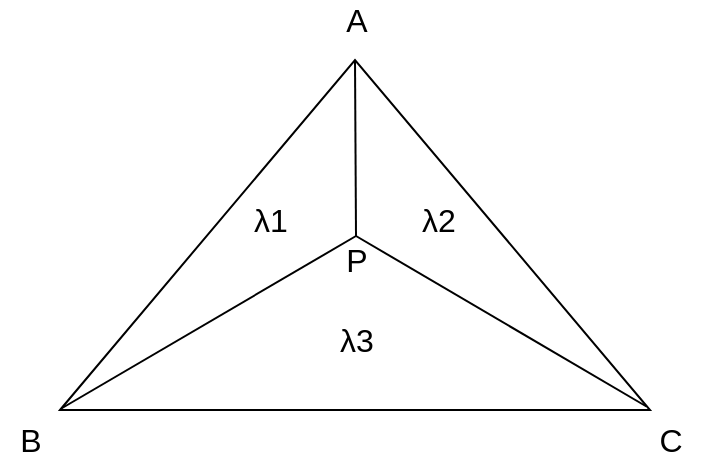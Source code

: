 <mxfile>
    <diagram id="RaTTPVC0k8meCuHwdyOm" name="第 1 页">
        <mxGraphModel dx="557" dy="718" grid="0" gridSize="10" guides="1" tooltips="1" connect="1" arrows="1" fold="1" page="1" pageScale="1" pageWidth="827" pageHeight="1169" background="none" math="0" shadow="0">
            <root>
                <mxCell id="0"/>
                <mxCell id="1" parent="0"/>
                <mxCell id="375" value="" style="triangle;whiteSpace=wrap;html=1;rotation=-90;" vertex="1" parent="1">
                    <mxGeometry x="300" y="180" width="175" height="295" as="geometry"/>
                </mxCell>
                <mxCell id="377" value="" style="endArrow=none;html=1;entryX=1;entryY=0.5;entryDx=0;entryDy=0;" edge="1" parent="1" target="375">
                    <mxGeometry width="50" height="50" relative="1" as="geometry">
                        <mxPoint x="388" y="328" as="sourcePoint"/>
                        <mxPoint x="380" y="330" as="targetPoint"/>
                    </mxGeometry>
                </mxCell>
                <mxCell id="378" value="" style="endArrow=none;html=1;exitX=0.005;exitY=0.003;exitDx=0;exitDy=0;exitPerimeter=0;" edge="1" parent="1" source="375">
                    <mxGeometry width="50" height="50" relative="1" as="geometry">
                        <mxPoint x="330" y="420" as="sourcePoint"/>
                        <mxPoint x="388" y="328" as="targetPoint"/>
                    </mxGeometry>
                </mxCell>
                <mxCell id="380" value="" style="endArrow=none;html=1;exitX=0.01;exitY=0.994;exitDx=0;exitDy=0;exitPerimeter=0;" edge="1" parent="1" source="375">
                    <mxGeometry width="50" height="50" relative="1" as="geometry">
                        <mxPoint x="330" y="420" as="sourcePoint"/>
                        <mxPoint x="388" y="328" as="targetPoint"/>
                    </mxGeometry>
                </mxCell>
                <mxCell id="381" value="&lt;font style=&quot;font-size: 16px&quot;&gt;A&lt;/font&gt;" style="text;html=1;resizable=0;autosize=1;align=center;verticalAlign=middle;points=[];fillColor=none;strokeColor=none;rounded=0;" vertex="1" parent="1">
                    <mxGeometry x="372.5" y="210" width="30" height="20" as="geometry"/>
                </mxCell>
                <mxCell id="382" value="&lt;font style=&quot;font-size: 16px&quot;&gt;B&lt;/font&gt;" style="text;html=1;resizable=0;autosize=1;align=center;verticalAlign=middle;points=[];fillColor=none;strokeColor=none;rounded=0;" vertex="1" parent="1">
                    <mxGeometry x="210" y="420" width="30" height="20" as="geometry"/>
                </mxCell>
                <mxCell id="383" value="&lt;font style=&quot;font-size: 16px&quot;&gt;C&lt;/font&gt;" style="text;html=1;resizable=0;autosize=1;align=center;verticalAlign=middle;points=[];fillColor=none;strokeColor=none;rounded=0;" vertex="1" parent="1">
                    <mxGeometry x="530" y="420" width="30" height="20" as="geometry"/>
                </mxCell>
                <mxCell id="384" value="&lt;font style=&quot;font-size: 16px&quot;&gt;P&lt;/font&gt;" style="text;html=1;resizable=0;autosize=1;align=center;verticalAlign=middle;points=[];fillColor=none;strokeColor=none;rounded=0;" vertex="1" parent="1">
                    <mxGeometry x="372.5" y="330" width="30" height="20" as="geometry"/>
                </mxCell>
                <mxCell id="385" value="&lt;font style=&quot;font-size: 16px&quot;&gt;λ1&lt;/font&gt;" style="text;html=1;resizable=0;autosize=1;align=center;verticalAlign=middle;points=[];fillColor=none;strokeColor=none;rounded=0;" vertex="1" parent="1">
                    <mxGeometry x="330" y="310" width="30" height="20" as="geometry"/>
                </mxCell>
                <mxCell id="386" value="&lt;font style=&quot;font-size: 16px&quot;&gt;λ2&lt;/font&gt;" style="text;html=1;resizable=0;autosize=1;align=center;verticalAlign=middle;points=[];fillColor=none;strokeColor=none;rounded=0;" vertex="1" parent="1">
                    <mxGeometry x="414" y="310" width="30" height="20" as="geometry"/>
                </mxCell>
                <mxCell id="387" value="&lt;font style=&quot;font-size: 16px&quot;&gt;λ3&lt;/font&gt;" style="text;html=1;resizable=0;autosize=1;align=center;verticalAlign=middle;points=[];fillColor=none;strokeColor=none;rounded=0;" vertex="1" parent="1">
                    <mxGeometry x="372.5" y="370" width="30" height="20" as="geometry"/>
                </mxCell>
            </root>
        </mxGraphModel>
    </diagram>
</mxfile>